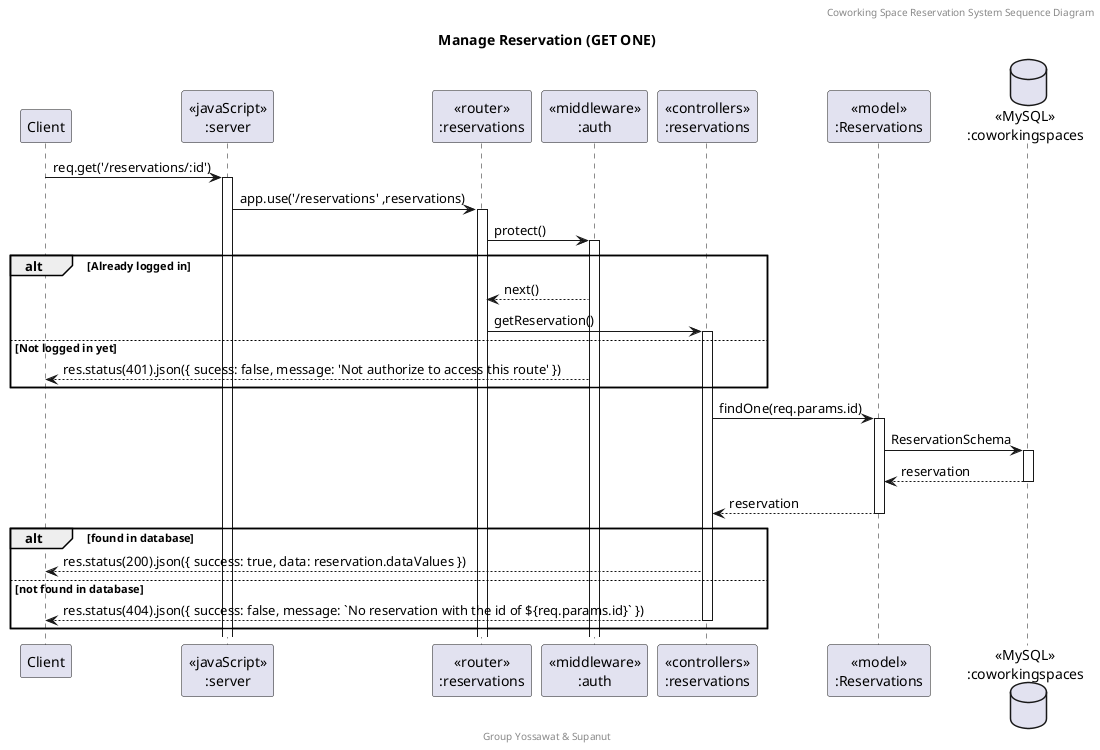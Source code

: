 @startuml Manage Reservation (GET ONE)

header Coworking Space Reservation System Sequence Diagram
footer Group Yossawat & Supanut
title "Manage Reservation (GET ONE)"

participant "Client" as client
participant "<<javaScript>>\n:server" as server
participant "<<router>>\n:reservations" as routerReservations
participant "<<middleware>>\n:auth" as middleware
participant "<<controllers>>\n:reservations" as controllersReservations
participant "<<model>>\n:Reservations" as modelReservation
database "<<MySQL>>\n:coworkingspaces" as CoworkingSpacesDatabase

client -> server ++:req.get('/reservations/:id')
server -> routerReservations ++:app.use('/reservations' ,reservations)
routerReservations -> middleware ++:protect()
alt Already logged in
    middleware --> routerReservations : next()
    routerReservations -> controllersReservations ++: getReservation()
else Not logged in yet
    middleware --> client : res.status(401).json({ sucess: false, message: 'Not authorize to access this route' })
end
controllersReservations -> modelReservation ++: findOne(req.params.id)
modelReservation -> CoworkingSpacesDatabase ++: ReservationSchema
CoworkingSpacesDatabase --> modelReservation --: reservation
controllersReservations <-- modelReservation --: reservation
alt found in database
    controllersReservations --> client :res.status(200).json({ success: true, data: reservation.dataValues })
else not found in database
    controllersReservations --> client --: res.status(404).json({ success: false, message: `No reservation with the id of ${req.params.id}` })
end

@enduml
